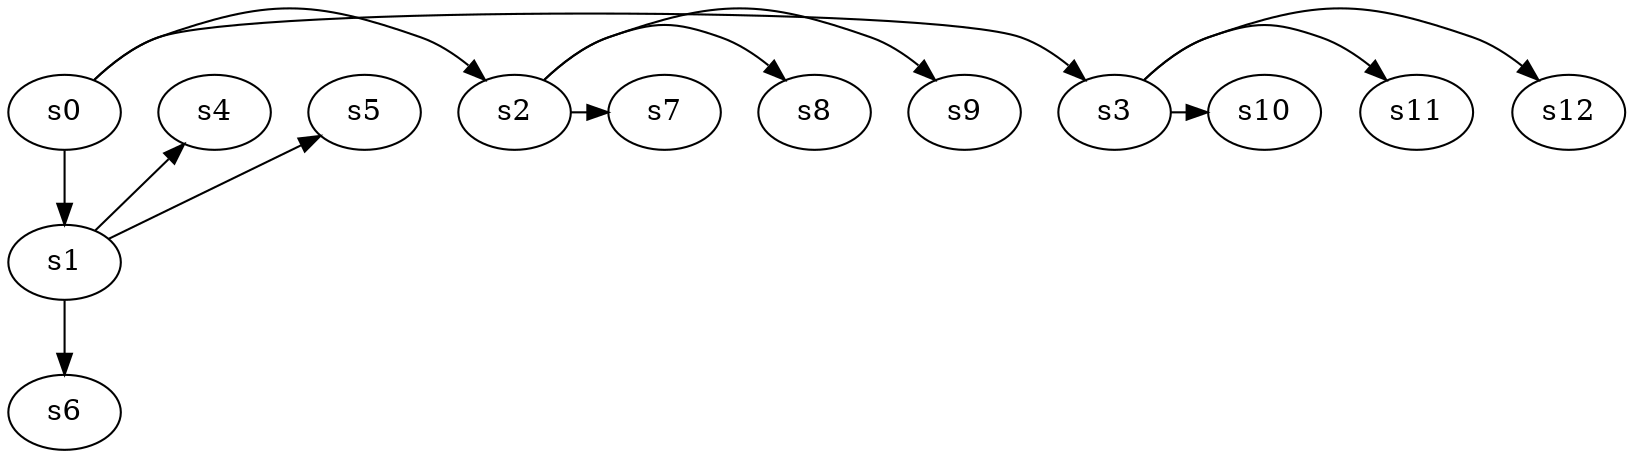 digraph game_0262_branch_3_3 {
    s0 [name="s0", player=0];
    s1 [name="s1", player=1, target=1];
    s2 [name="s2", player=0, target=1];
    s3 [name="s3", player=1];
    s4 [name="s4", player=1];
    s5 [name="s5", player=1];
    s6 [name="s6", player=1];
    s7 [name="s7", player=0];
    s8 [name="s8", player=1];
    s9 [name="s9", player=1, target=1];
    s10 [name="s10", player=1];
    s11 [name="s11", player=0];
    s12 [name="s12", player=0];

    s0 -> s1;
    s0 -> s2 [constraint="time == 1 || time == 5 || time == 10 || time == 11"];
    s0 -> s3 [constraint="time == 2 || time == 4 || time == 5 || time == 6"];
    s1 -> s4 [constraint="time == 1 || time == 4 || time == 10 || time == 13"];
    s1 -> s5 [constraint="time % 3 == 2"];
    s1 -> s6;
    s2 -> s7 [constraint="time % 2 == 1"];
    s2 -> s8 [constraint="time % 4 == 0 || time % 3 == 1"];
    s2 -> s9 [constraint="time == 4 || time == 7 || time == 8 || time == 11"];
    s3 -> s10 [constraint="time % 5 == 2"];
    s3 -> s11 [constraint="time == 0 || time == 6 || time == 7 || time == 9"];
    s3 -> s12 [constraint="time % 3 == 0 || time % 2 == 1"];
}
